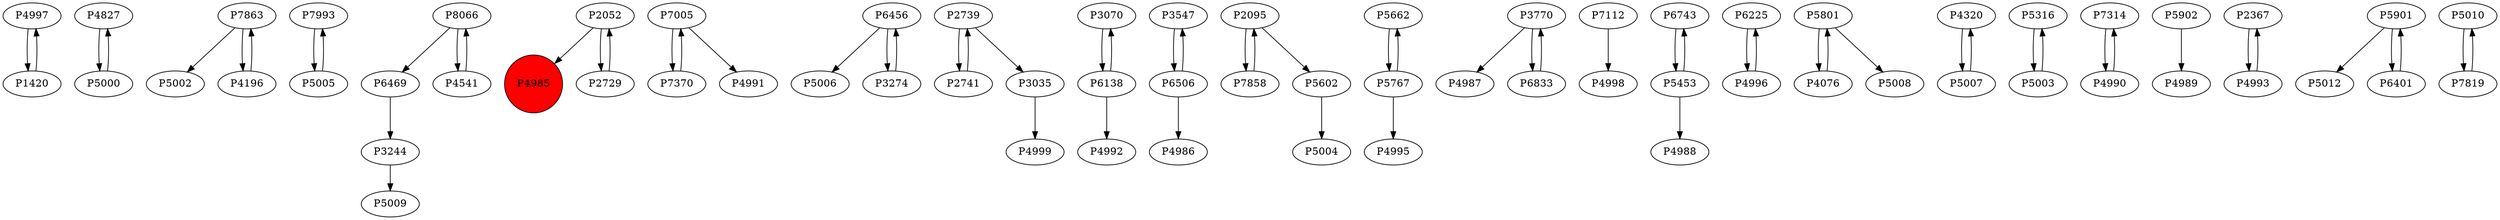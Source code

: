 digraph {
	P4997 -> P1420
	P4827 -> P5000
	P7863 -> P5002
	P7993 -> P5005
	P6469 -> P3244
	P2052 -> P4985
	P5005 -> P7993
	P7005 -> P7370
	P6456 -> P5006
	P3035 -> P4999
	P3070 -> P6138
	P3547 -> P6506
	P5602 -> P5004
	P2052 -> P2729
	P7370 -> P7005
	P5662 -> P5767
	P3770 -> P4987
	P7112 -> P4998
	P6743 -> P5453
	P6225 -> P4996
	P5801 -> P4076
	P8066 -> P4541
	P7005 -> P4991
	P7858 -> P2095
	P4076 -> P5801
	P2095 -> P5602
	P4320 -> P5007
	P4541 -> P8066
	P5007 -> P4320
	P3244 -> P5009
	P6506 -> P3547
	P5767 -> P5662
	P5316 -> P5003
	P2741 -> P2739
	P7314 -> P4990
	P4990 -> P7314
	P6833 -> P3770
	P3770 -> P6833
	P6138 -> P4992
	P7863 -> P4196
	P5801 -> P5008
	P2739 -> P2741
	P5902 -> P4989
	P2367 -> P4993
	P5003 -> P5316
	P5901 -> P5012
	P2095 -> P7858
	P6506 -> P4986
	P8066 -> P6469
	P4993 -> P2367
	P5767 -> P4995
	P5453 -> P4988
	P4196 -> P7863
	P6401 -> P5901
	P5010 -> P7819
	P6456 -> P3274
	P7819 -> P5010
	P1420 -> P4997
	P3274 -> P6456
	P5000 -> P4827
	P5453 -> P6743
	P4996 -> P6225
	P5901 -> P6401
	P6138 -> P3070
	P2729 -> P2052
	P2739 -> P3035
	P4985 [shape=circle]
	P4985 [style=filled]
	P4985 [fillcolor=red]
}